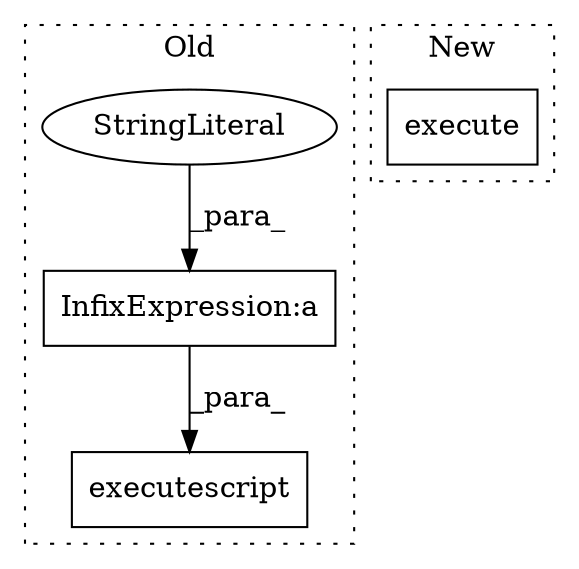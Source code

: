 digraph G {
subgraph cluster0 {
1 [label="executescript" a="32" s="3840,4036" l="14,2" shape="box"];
3 [label="InfixExpression:a" a="27" s="3985" l="12" shape="box"];
4 [label="StringLiteral" a="45" s="3854" l="131" shape="ellipse"];
label = "Old";
style="dotted";
}
subgraph cluster1 {
2 [label="execute" a="32" s="4374,4401" l="8,1" shape="box"];
label = "New";
style="dotted";
}
3 -> 1 [label="_para_"];
4 -> 3 [label="_para_"];
}